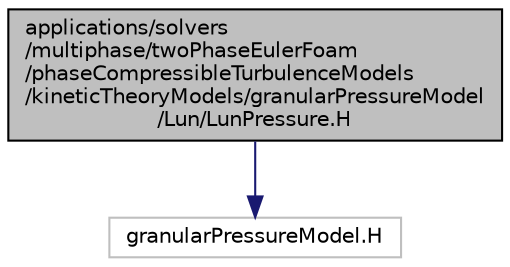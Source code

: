 digraph "applications/solvers/multiphase/twoPhaseEulerFoam/phaseCompressibleTurbulenceModels/kineticTheoryModels/granularPressureModel/Lun/LunPressure.H"
{
  bgcolor="transparent";
  edge [fontname="Helvetica",fontsize="10",labelfontname="Helvetica",labelfontsize="10"];
  node [fontname="Helvetica",fontsize="10",shape=record];
  Node1 [label="applications/solvers\l/multiphase/twoPhaseEulerFoam\l/phaseCompressibleTurbulenceModels\l/kineticTheoryModels/granularPressureModel\l/Lun/LunPressure.H",height=0.2,width=0.4,color="black", fillcolor="grey75", style="filled", fontcolor="black"];
  Node1 -> Node2 [color="midnightblue",fontsize="10",style="solid",fontname="Helvetica"];
  Node2 [label="granularPressureModel.H",height=0.2,width=0.4,color="grey75"];
}
